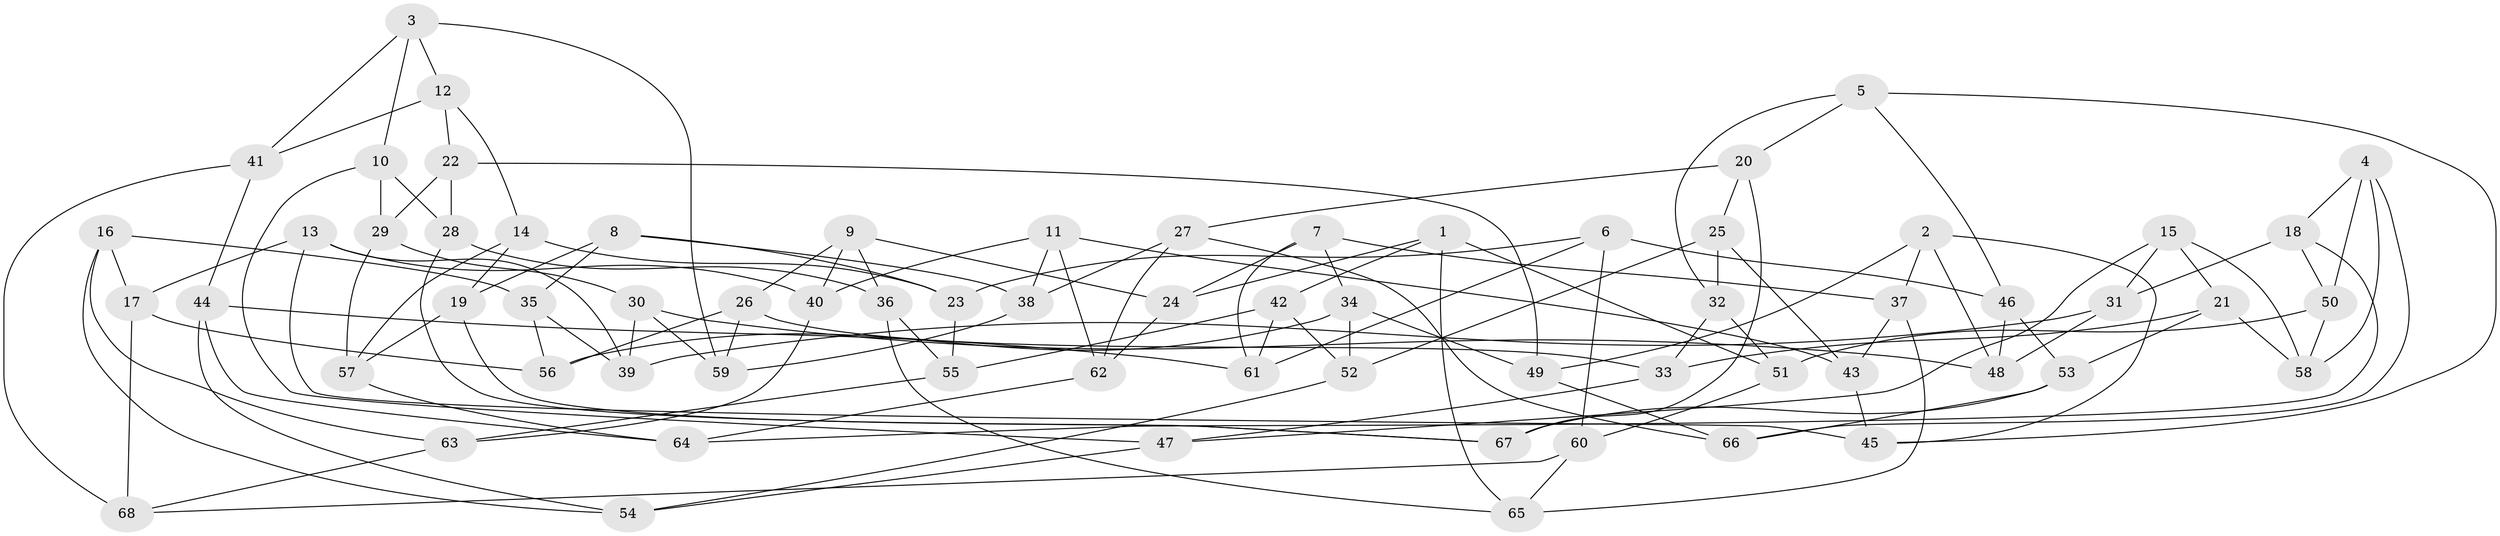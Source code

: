 // coarse degree distribution, {6: 0.40425531914893614, 4: 0.5106382978723404, 3: 0.0425531914893617, 5: 0.0425531914893617}
// Generated by graph-tools (version 1.1) at 2025/24/03/03/25 07:24:29]
// undirected, 68 vertices, 136 edges
graph export_dot {
graph [start="1"]
  node [color=gray90,style=filled];
  1;
  2;
  3;
  4;
  5;
  6;
  7;
  8;
  9;
  10;
  11;
  12;
  13;
  14;
  15;
  16;
  17;
  18;
  19;
  20;
  21;
  22;
  23;
  24;
  25;
  26;
  27;
  28;
  29;
  30;
  31;
  32;
  33;
  34;
  35;
  36;
  37;
  38;
  39;
  40;
  41;
  42;
  43;
  44;
  45;
  46;
  47;
  48;
  49;
  50;
  51;
  52;
  53;
  54;
  55;
  56;
  57;
  58;
  59;
  60;
  61;
  62;
  63;
  64;
  65;
  66;
  67;
  68;
  1 -- 51;
  1 -- 24;
  1 -- 65;
  1 -- 42;
  2 -- 49;
  2 -- 48;
  2 -- 37;
  2 -- 45;
  3 -- 12;
  3 -- 10;
  3 -- 59;
  3 -- 41;
  4 -- 58;
  4 -- 66;
  4 -- 18;
  4 -- 50;
  5 -- 20;
  5 -- 46;
  5 -- 45;
  5 -- 32;
  6 -- 60;
  6 -- 23;
  6 -- 46;
  6 -- 61;
  7 -- 34;
  7 -- 24;
  7 -- 61;
  7 -- 37;
  8 -- 19;
  8 -- 35;
  8 -- 23;
  8 -- 38;
  9 -- 26;
  9 -- 24;
  9 -- 40;
  9 -- 36;
  10 -- 28;
  10 -- 29;
  10 -- 47;
  11 -- 43;
  11 -- 38;
  11 -- 40;
  11 -- 62;
  12 -- 22;
  12 -- 14;
  12 -- 41;
  13 -- 39;
  13 -- 40;
  13 -- 17;
  13 -- 45;
  14 -- 23;
  14 -- 19;
  14 -- 57;
  15 -- 31;
  15 -- 58;
  15 -- 21;
  15 -- 47;
  16 -- 54;
  16 -- 17;
  16 -- 63;
  16 -- 35;
  17 -- 56;
  17 -- 68;
  18 -- 31;
  18 -- 64;
  18 -- 50;
  19 -- 57;
  19 -- 67;
  20 -- 27;
  20 -- 67;
  20 -- 25;
  21 -- 53;
  21 -- 33;
  21 -- 58;
  22 -- 28;
  22 -- 29;
  22 -- 49;
  23 -- 55;
  24 -- 62;
  25 -- 52;
  25 -- 32;
  25 -- 43;
  26 -- 33;
  26 -- 56;
  26 -- 59;
  27 -- 62;
  27 -- 38;
  27 -- 66;
  28 -- 36;
  28 -- 67;
  29 -- 57;
  29 -- 30;
  30 -- 48;
  30 -- 39;
  30 -- 59;
  31 -- 39;
  31 -- 48;
  32 -- 33;
  32 -- 51;
  33 -- 47;
  34 -- 49;
  34 -- 56;
  34 -- 52;
  35 -- 39;
  35 -- 56;
  36 -- 65;
  36 -- 55;
  37 -- 65;
  37 -- 43;
  38 -- 59;
  40 -- 63;
  41 -- 68;
  41 -- 44;
  42 -- 52;
  42 -- 55;
  42 -- 61;
  43 -- 45;
  44 -- 54;
  44 -- 64;
  44 -- 61;
  46 -- 53;
  46 -- 48;
  47 -- 54;
  49 -- 66;
  50 -- 51;
  50 -- 58;
  51 -- 60;
  52 -- 54;
  53 -- 67;
  53 -- 66;
  55 -- 63;
  57 -- 64;
  60 -- 68;
  60 -- 65;
  62 -- 64;
  63 -- 68;
}
